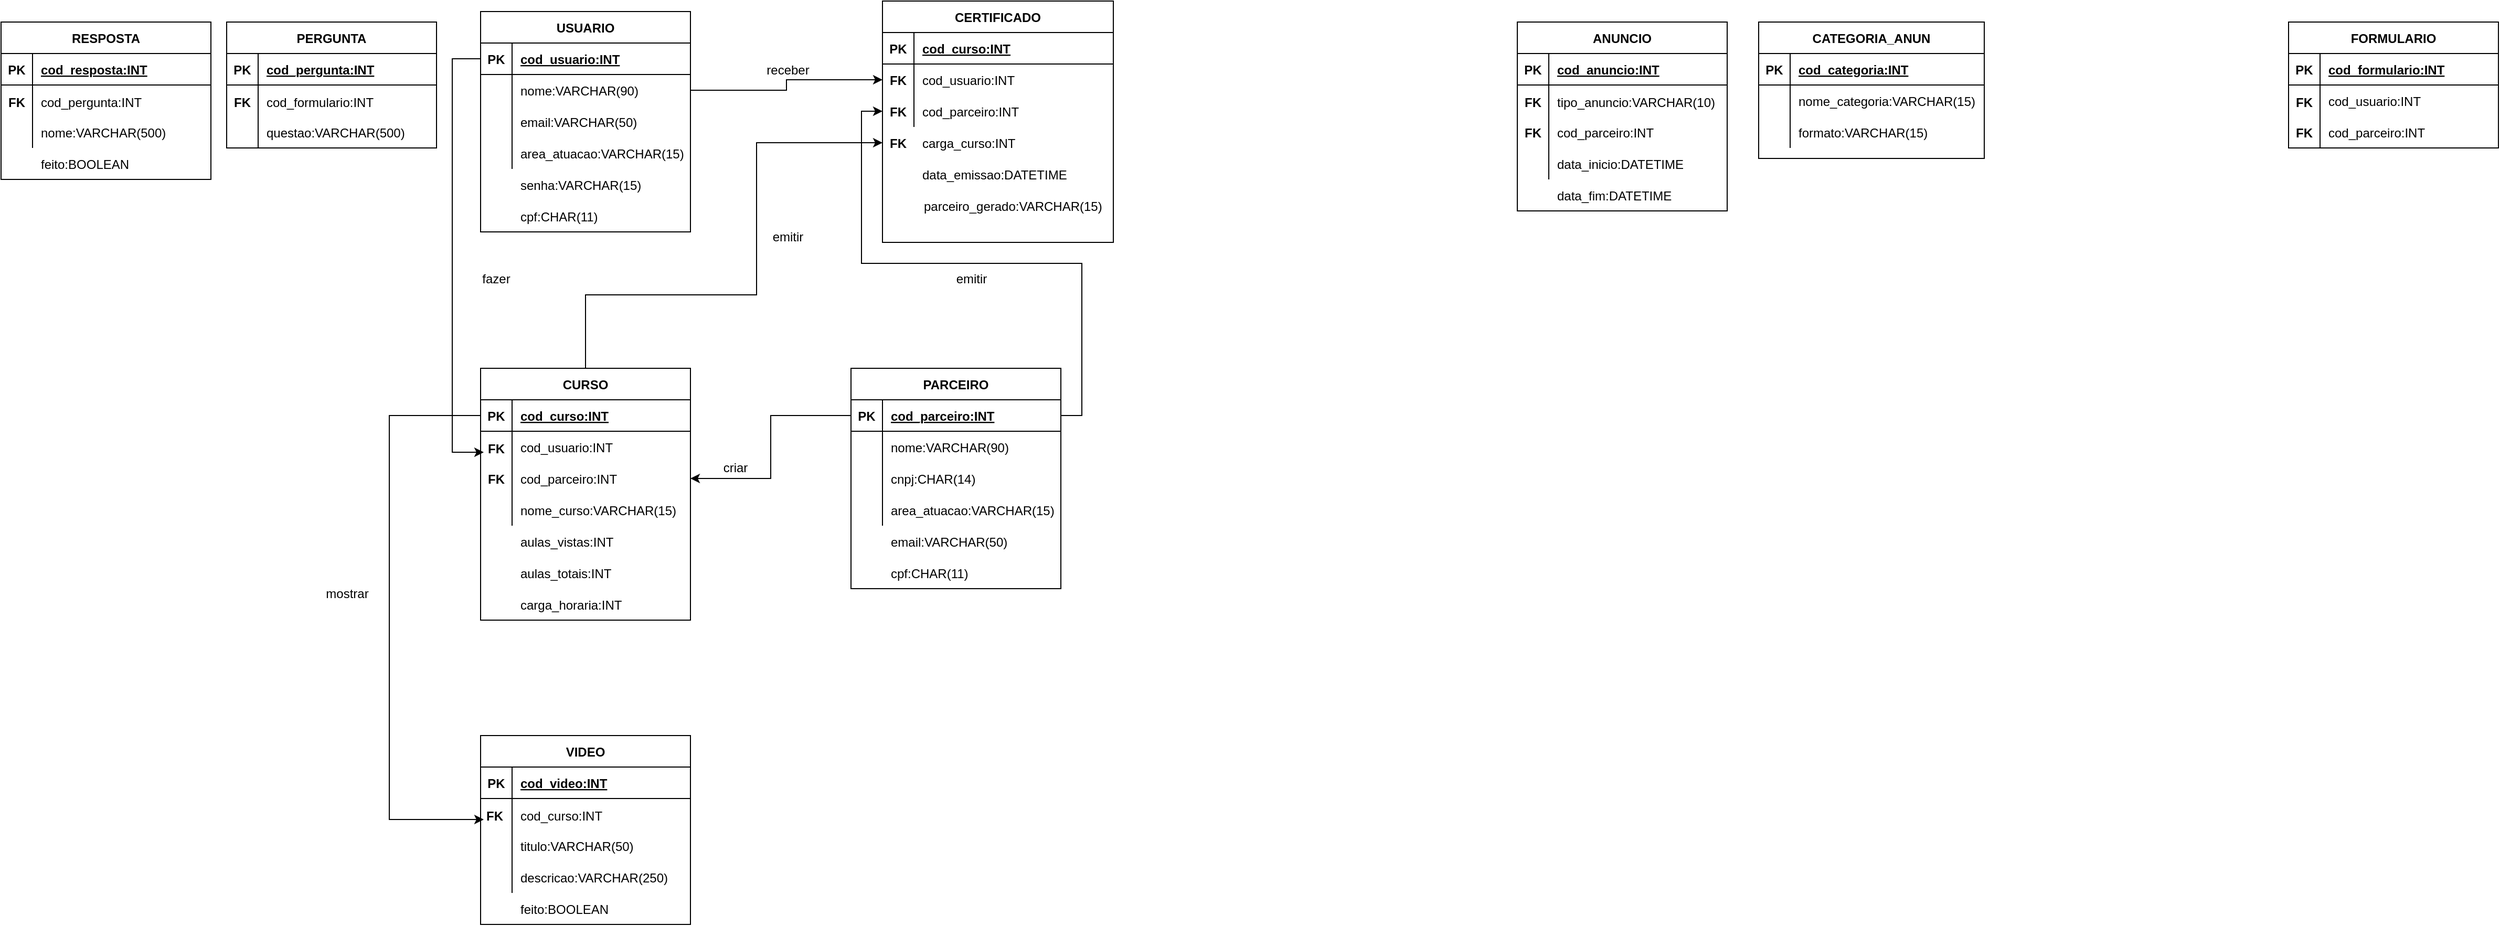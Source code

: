 <mxfile version="15.6.3" type="github">
  <diagram id="ImR3BAwTs6J8Pe2Ad4Fw" name="Page-1">
    <mxGraphModel dx="2856" dy="1682" grid="1" gridSize="10" guides="1" tooltips="1" connect="1" arrows="1" fold="1" page="1" pageScale="1" pageWidth="827" pageHeight="1169" math="0" shadow="0">
      <root>
        <mxCell id="0" />
        <mxCell id="1" parent="0" />
        <mxCell id="mDNEscnMqYSlZ4DGV-Y2-343" style="edgeStyle=orthogonalEdgeStyle;rounded=0;orthogonalLoop=1;jettySize=auto;html=1;exitX=0;exitY=0.5;exitDx=0;exitDy=0;" edge="1" parent="1" source="mDNEscnMqYSlZ4DGV-Y2-2">
          <mxGeometry relative="1" as="geometry">
            <mxPoint x="-410" y="-630" as="targetPoint" />
            <mxPoint x="-320" y="-810" as="sourcePoint" />
            <Array as="points">
              <mxPoint x="-440" y="-1005" />
              <mxPoint x="-440" y="-630" />
            </Array>
          </mxGeometry>
        </mxCell>
        <mxCell id="mDNEscnMqYSlZ4DGV-Y2-1" value="USUARIO" style="shape=table;startSize=30;container=1;collapsible=1;childLayout=tableLayout;fixedRows=1;rowLines=0;fontStyle=1;align=center;resizeLast=1;" vertex="1" parent="1">
          <mxGeometry x="-413" y="-1050" width="200" height="210" as="geometry" />
        </mxCell>
        <mxCell id="mDNEscnMqYSlZ4DGV-Y2-2" value="" style="shape=partialRectangle;collapsible=0;dropTarget=0;pointerEvents=0;fillColor=none;top=0;left=0;bottom=1;right=0;points=[[0,0.5],[1,0.5]];portConstraint=eastwest;" vertex="1" parent="mDNEscnMqYSlZ4DGV-Y2-1">
          <mxGeometry y="30" width="200" height="30" as="geometry" />
        </mxCell>
        <mxCell id="mDNEscnMqYSlZ4DGV-Y2-3" value="PK" style="shape=partialRectangle;connectable=0;fillColor=none;top=0;left=0;bottom=0;right=0;fontStyle=1;overflow=hidden;" vertex="1" parent="mDNEscnMqYSlZ4DGV-Y2-2">
          <mxGeometry width="30" height="30" as="geometry">
            <mxRectangle width="30" height="30" as="alternateBounds" />
          </mxGeometry>
        </mxCell>
        <mxCell id="mDNEscnMqYSlZ4DGV-Y2-4" value="cod_usuario:INT" style="shape=partialRectangle;connectable=0;fillColor=none;top=0;left=0;bottom=0;right=0;align=left;spacingLeft=6;fontStyle=5;overflow=hidden;" vertex="1" parent="mDNEscnMqYSlZ4DGV-Y2-2">
          <mxGeometry x="30" width="170" height="30" as="geometry">
            <mxRectangle width="170" height="30" as="alternateBounds" />
          </mxGeometry>
        </mxCell>
        <mxCell id="mDNEscnMqYSlZ4DGV-Y2-5" value="" style="shape=partialRectangle;collapsible=0;dropTarget=0;pointerEvents=0;fillColor=none;top=0;left=0;bottom=0;right=0;points=[[0,0.5],[1,0.5]];portConstraint=eastwest;" vertex="1" parent="mDNEscnMqYSlZ4DGV-Y2-1">
          <mxGeometry y="60" width="200" height="30" as="geometry" />
        </mxCell>
        <mxCell id="mDNEscnMqYSlZ4DGV-Y2-6" value="" style="shape=partialRectangle;connectable=0;fillColor=none;top=0;left=0;bottom=0;right=0;editable=1;overflow=hidden;" vertex="1" parent="mDNEscnMqYSlZ4DGV-Y2-5">
          <mxGeometry width="30" height="30" as="geometry">
            <mxRectangle width="30" height="30" as="alternateBounds" />
          </mxGeometry>
        </mxCell>
        <mxCell id="mDNEscnMqYSlZ4DGV-Y2-7" value="nome:VARCHAR(90)" style="shape=partialRectangle;connectable=0;fillColor=none;top=0;left=0;bottom=0;right=0;align=left;spacingLeft=6;overflow=hidden;" vertex="1" parent="mDNEscnMqYSlZ4DGV-Y2-5">
          <mxGeometry x="30" width="170" height="30" as="geometry">
            <mxRectangle width="170" height="30" as="alternateBounds" />
          </mxGeometry>
        </mxCell>
        <mxCell id="mDNEscnMqYSlZ4DGV-Y2-8" value="" style="shape=partialRectangle;collapsible=0;dropTarget=0;pointerEvents=0;fillColor=none;top=0;left=0;bottom=0;right=0;points=[[0,0.5],[1,0.5]];portConstraint=eastwest;" vertex="1" parent="mDNEscnMqYSlZ4DGV-Y2-1">
          <mxGeometry y="90" width="200" height="30" as="geometry" />
        </mxCell>
        <mxCell id="mDNEscnMqYSlZ4DGV-Y2-9" value="" style="shape=partialRectangle;connectable=0;fillColor=none;top=0;left=0;bottom=0;right=0;editable=1;overflow=hidden;" vertex="1" parent="mDNEscnMqYSlZ4DGV-Y2-8">
          <mxGeometry width="30" height="30" as="geometry">
            <mxRectangle width="30" height="30" as="alternateBounds" />
          </mxGeometry>
        </mxCell>
        <mxCell id="mDNEscnMqYSlZ4DGV-Y2-10" value="email:VARCHAR(50)" style="shape=partialRectangle;connectable=0;fillColor=none;top=0;left=0;bottom=0;right=0;align=left;spacingLeft=6;overflow=hidden;" vertex="1" parent="mDNEscnMqYSlZ4DGV-Y2-8">
          <mxGeometry x="30" width="170" height="30" as="geometry">
            <mxRectangle width="170" height="30" as="alternateBounds" />
          </mxGeometry>
        </mxCell>
        <mxCell id="mDNEscnMqYSlZ4DGV-Y2-11" value="" style="shape=partialRectangle;collapsible=0;dropTarget=0;pointerEvents=0;fillColor=none;top=0;left=0;bottom=0;right=0;points=[[0,0.5],[1,0.5]];portConstraint=eastwest;" vertex="1" parent="mDNEscnMqYSlZ4DGV-Y2-1">
          <mxGeometry y="120" width="200" height="30" as="geometry" />
        </mxCell>
        <mxCell id="mDNEscnMqYSlZ4DGV-Y2-12" value="" style="shape=partialRectangle;connectable=0;fillColor=none;top=0;left=0;bottom=0;right=0;editable=1;overflow=hidden;" vertex="1" parent="mDNEscnMqYSlZ4DGV-Y2-11">
          <mxGeometry width="30" height="30" as="geometry">
            <mxRectangle width="30" height="30" as="alternateBounds" />
          </mxGeometry>
        </mxCell>
        <mxCell id="mDNEscnMqYSlZ4DGV-Y2-13" value="area_atuacao:VARCHAR(15)" style="shape=partialRectangle;connectable=0;fillColor=none;top=0;left=0;bottom=0;right=0;align=left;spacingLeft=6;overflow=hidden;" vertex="1" parent="mDNEscnMqYSlZ4DGV-Y2-11">
          <mxGeometry x="30" width="170" height="30" as="geometry">
            <mxRectangle width="170" height="30" as="alternateBounds" />
          </mxGeometry>
        </mxCell>
        <mxCell id="mDNEscnMqYSlZ4DGV-Y2-14" value="" style="shape=partialRectangle;collapsible=0;dropTarget=0;pointerEvents=0;fillColor=none;top=0;left=0;bottom=0;right=0;points=[[0,0.5],[1,0.5]];portConstraint=eastwest;" vertex="1" parent="1">
          <mxGeometry x="-413" y="-900" width="200" height="30" as="geometry" />
        </mxCell>
        <mxCell id="mDNEscnMqYSlZ4DGV-Y2-15" value="" style="shape=partialRectangle;connectable=0;fillColor=none;top=0;left=0;bottom=0;right=0;editable=1;overflow=hidden;" vertex="1" parent="mDNEscnMqYSlZ4DGV-Y2-14">
          <mxGeometry width="30" height="30" as="geometry">
            <mxRectangle width="30" height="30" as="alternateBounds" />
          </mxGeometry>
        </mxCell>
        <mxCell id="mDNEscnMqYSlZ4DGV-Y2-16" value="senha:VARCHAR(15)" style="shape=partialRectangle;connectable=0;fillColor=none;top=0;left=0;bottom=0;right=0;align=left;spacingLeft=6;overflow=hidden;" vertex="1" parent="mDNEscnMqYSlZ4DGV-Y2-14">
          <mxGeometry x="30" width="170" height="30" as="geometry">
            <mxRectangle width="170" height="30" as="alternateBounds" />
          </mxGeometry>
        </mxCell>
        <mxCell id="mDNEscnMqYSlZ4DGV-Y2-17" value="" style="shape=partialRectangle;collapsible=0;dropTarget=0;pointerEvents=0;fillColor=none;top=0;left=0;bottom=0;right=0;points=[[0,0.5],[1,0.5]];portConstraint=eastwest;" vertex="1" parent="1">
          <mxGeometry x="-413" y="-870" width="200" height="30" as="geometry" />
        </mxCell>
        <mxCell id="mDNEscnMqYSlZ4DGV-Y2-18" value="" style="shape=partialRectangle;connectable=0;fillColor=none;top=0;left=0;bottom=0;right=0;editable=1;overflow=hidden;" vertex="1" parent="mDNEscnMqYSlZ4DGV-Y2-17">
          <mxGeometry width="30" height="30" as="geometry">
            <mxRectangle width="30" height="30" as="alternateBounds" />
          </mxGeometry>
        </mxCell>
        <mxCell id="mDNEscnMqYSlZ4DGV-Y2-19" value="cpf:CHAR(11)" style="shape=partialRectangle;connectable=0;fillColor=none;top=0;left=0;bottom=0;right=0;align=left;spacingLeft=6;overflow=hidden;" vertex="1" parent="mDNEscnMqYSlZ4DGV-Y2-17">
          <mxGeometry x="30" width="170" height="30" as="geometry">
            <mxRectangle width="170" height="30" as="alternateBounds" />
          </mxGeometry>
        </mxCell>
        <mxCell id="mDNEscnMqYSlZ4DGV-Y2-363" style="edgeStyle=orthogonalEdgeStyle;rounded=0;orthogonalLoop=1;jettySize=auto;html=1;entryX=0;entryY=0.5;entryDx=0;entryDy=0;" edge="1" parent="1" source="mDNEscnMqYSlZ4DGV-Y2-20" target="mDNEscnMqYSlZ4DGV-Y2-82">
          <mxGeometry relative="1" as="geometry">
            <Array as="points">
              <mxPoint x="-313" y="-780" />
              <mxPoint x="-150" y="-780" />
              <mxPoint x="-150" y="-925" />
            </Array>
          </mxGeometry>
        </mxCell>
        <mxCell id="mDNEscnMqYSlZ4DGV-Y2-20" value="CURSO" style="shape=table;startSize=30;container=1;collapsible=1;childLayout=tableLayout;fixedRows=1;rowLines=0;fontStyle=1;align=center;resizeLast=1;" vertex="1" parent="1">
          <mxGeometry x="-413" y="-710" width="200" height="240" as="geometry">
            <mxRectangle x="-413" y="-710" width="80" height="30" as="alternateBounds" />
          </mxGeometry>
        </mxCell>
        <mxCell id="mDNEscnMqYSlZ4DGV-Y2-21" value="" style="shape=partialRectangle;collapsible=0;dropTarget=0;pointerEvents=0;fillColor=none;top=0;left=0;bottom=1;right=0;points=[[0,0.5],[1,0.5]];portConstraint=eastwest;" vertex="1" parent="mDNEscnMqYSlZ4DGV-Y2-20">
          <mxGeometry y="30" width="200" height="30" as="geometry" />
        </mxCell>
        <mxCell id="mDNEscnMqYSlZ4DGV-Y2-22" value="PK" style="shape=partialRectangle;connectable=0;fillColor=none;top=0;left=0;bottom=0;right=0;fontStyle=1;overflow=hidden;" vertex="1" parent="mDNEscnMqYSlZ4DGV-Y2-21">
          <mxGeometry width="30" height="30" as="geometry">
            <mxRectangle width="30" height="30" as="alternateBounds" />
          </mxGeometry>
        </mxCell>
        <mxCell id="mDNEscnMqYSlZ4DGV-Y2-23" value="cod_curso:INT" style="shape=partialRectangle;connectable=0;fillColor=none;top=0;left=0;bottom=0;right=0;align=left;spacingLeft=6;fontStyle=5;overflow=hidden;" vertex="1" parent="mDNEscnMqYSlZ4DGV-Y2-21">
          <mxGeometry x="30" width="170" height="30" as="geometry">
            <mxRectangle width="170" height="30" as="alternateBounds" />
          </mxGeometry>
        </mxCell>
        <mxCell id="mDNEscnMqYSlZ4DGV-Y2-24" value="" style="shape=partialRectangle;collapsible=0;dropTarget=0;pointerEvents=0;fillColor=none;top=0;left=0;bottom=0;right=0;points=[[0,0.5],[1,0.5]];portConstraint=eastwest;" vertex="1" parent="mDNEscnMqYSlZ4DGV-Y2-20">
          <mxGeometry y="60" width="200" height="30" as="geometry" />
        </mxCell>
        <mxCell id="mDNEscnMqYSlZ4DGV-Y2-25" value="&#xa;&#xa;&lt;span style=&quot;color: rgb(0, 0, 0); font-family: helvetica; font-size: 12px; font-style: normal; font-weight: 700; letter-spacing: normal; text-align: center; text-indent: 0px; text-transform: none; word-spacing: 0px; background-color: rgb(248, 249, 250); display: inline; float: none;&quot;&gt;PK&lt;/span&gt;&#xa;&#xa;" style="shape=partialRectangle;connectable=0;fillColor=none;top=0;left=0;bottom=0;right=0;editable=1;overflow=hidden;" vertex="1" parent="mDNEscnMqYSlZ4DGV-Y2-24">
          <mxGeometry width="30" height="30" as="geometry">
            <mxRectangle width="30" height="30" as="alternateBounds" />
          </mxGeometry>
        </mxCell>
        <mxCell id="mDNEscnMqYSlZ4DGV-Y2-26" value="cod_usuario:INT" style="shape=partialRectangle;connectable=0;fillColor=none;top=0;left=0;bottom=0;right=0;align=left;spacingLeft=6;overflow=hidden;" vertex="1" parent="mDNEscnMqYSlZ4DGV-Y2-24">
          <mxGeometry x="30" width="170" height="30" as="geometry">
            <mxRectangle width="170" height="30" as="alternateBounds" />
          </mxGeometry>
        </mxCell>
        <mxCell id="mDNEscnMqYSlZ4DGV-Y2-27" value="" style="shape=partialRectangle;collapsible=0;dropTarget=0;pointerEvents=0;fillColor=none;top=0;left=0;bottom=0;right=0;points=[[0,0.5],[1,0.5]];portConstraint=eastwest;" vertex="1" parent="mDNEscnMqYSlZ4DGV-Y2-20">
          <mxGeometry y="90" width="200" height="30" as="geometry" />
        </mxCell>
        <mxCell id="mDNEscnMqYSlZ4DGV-Y2-28" value="" style="shape=partialRectangle;connectable=0;fillColor=none;top=0;left=0;bottom=0;right=0;editable=1;overflow=hidden;" vertex="1" parent="mDNEscnMqYSlZ4DGV-Y2-27">
          <mxGeometry width="30" height="30" as="geometry">
            <mxRectangle width="30" height="30" as="alternateBounds" />
          </mxGeometry>
        </mxCell>
        <mxCell id="mDNEscnMqYSlZ4DGV-Y2-29" value="" style="shape=partialRectangle;connectable=0;fillColor=none;top=0;left=0;bottom=0;right=0;align=left;spacingLeft=6;overflow=hidden;" vertex="1" parent="mDNEscnMqYSlZ4DGV-Y2-27">
          <mxGeometry x="30" width="170" height="30" as="geometry">
            <mxRectangle width="170" height="30" as="alternateBounds" />
          </mxGeometry>
        </mxCell>
        <mxCell id="mDNEscnMqYSlZ4DGV-Y2-30" value="" style="shape=partialRectangle;collapsible=0;dropTarget=0;pointerEvents=0;fillColor=none;top=0;left=0;bottom=0;right=0;points=[[0,0.5],[1,0.5]];portConstraint=eastwest;" vertex="1" parent="mDNEscnMqYSlZ4DGV-Y2-20">
          <mxGeometry y="120" width="200" height="30" as="geometry" />
        </mxCell>
        <mxCell id="mDNEscnMqYSlZ4DGV-Y2-31" value="" style="shape=partialRectangle;connectable=0;fillColor=none;top=0;left=0;bottom=0;right=0;editable=1;overflow=hidden;" vertex="1" parent="mDNEscnMqYSlZ4DGV-Y2-30">
          <mxGeometry width="30" height="30" as="geometry">
            <mxRectangle width="30" height="30" as="alternateBounds" />
          </mxGeometry>
        </mxCell>
        <mxCell id="mDNEscnMqYSlZ4DGV-Y2-32" value="nome_curso:VARCHAR(15)" style="shape=partialRectangle;connectable=0;fillColor=none;top=0;left=0;bottom=0;right=0;align=left;spacingLeft=6;overflow=hidden;" vertex="1" parent="mDNEscnMqYSlZ4DGV-Y2-30">
          <mxGeometry x="30" width="170" height="30" as="geometry">
            <mxRectangle width="170" height="30" as="alternateBounds" />
          </mxGeometry>
        </mxCell>
        <mxCell id="mDNEscnMqYSlZ4DGV-Y2-33" value="" style="shape=partialRectangle;collapsible=0;dropTarget=0;pointerEvents=0;fillColor=none;top=0;left=0;bottom=0;right=0;points=[[0,0.5],[1,0.5]];portConstraint=eastwest;" vertex="1" parent="1">
          <mxGeometry x="-413" y="-560" width="200" height="30" as="geometry" />
        </mxCell>
        <mxCell id="mDNEscnMqYSlZ4DGV-Y2-34" value="" style="shape=partialRectangle;connectable=0;fillColor=none;top=0;left=0;bottom=0;right=0;editable=1;overflow=hidden;" vertex="1" parent="mDNEscnMqYSlZ4DGV-Y2-33">
          <mxGeometry width="30" height="30" as="geometry">
            <mxRectangle width="30" height="30" as="alternateBounds" />
          </mxGeometry>
        </mxCell>
        <mxCell id="mDNEscnMqYSlZ4DGV-Y2-35" value="aulas_vistas:INT" style="shape=partialRectangle;connectable=0;fillColor=none;top=0;left=0;bottom=0;right=0;align=left;spacingLeft=6;overflow=hidden;" vertex="1" parent="mDNEscnMqYSlZ4DGV-Y2-33">
          <mxGeometry x="30" width="170" height="30" as="geometry">
            <mxRectangle width="170" height="30" as="alternateBounds" />
          </mxGeometry>
        </mxCell>
        <mxCell id="mDNEscnMqYSlZ4DGV-Y2-36" value="" style="shape=partialRectangle;collapsible=0;dropTarget=0;pointerEvents=0;fillColor=none;top=0;left=0;bottom=0;right=0;points=[[0,0.5],[1,0.5]];portConstraint=eastwest;" vertex="1" parent="1">
          <mxGeometry x="-413" y="-530" width="200" height="30" as="geometry" />
        </mxCell>
        <mxCell id="mDNEscnMqYSlZ4DGV-Y2-37" value="" style="shape=partialRectangle;connectable=0;fillColor=none;top=0;left=0;bottom=0;right=0;editable=1;overflow=hidden;" vertex="1" parent="mDNEscnMqYSlZ4DGV-Y2-36">
          <mxGeometry width="30" height="30" as="geometry">
            <mxRectangle width="30" height="30" as="alternateBounds" />
          </mxGeometry>
        </mxCell>
        <mxCell id="mDNEscnMqYSlZ4DGV-Y2-38" value="aulas_totais:INT" style="shape=partialRectangle;connectable=0;fillColor=none;top=0;left=0;bottom=0;right=0;align=left;spacingLeft=6;overflow=hidden;" vertex="1" parent="mDNEscnMqYSlZ4DGV-Y2-36">
          <mxGeometry x="30" width="170" height="30" as="geometry">
            <mxRectangle width="170" height="30" as="alternateBounds" />
          </mxGeometry>
        </mxCell>
        <mxCell id="mDNEscnMqYSlZ4DGV-Y2-39" value="FK" style="shape=partialRectangle;connectable=0;fillColor=none;top=0;left=0;bottom=0;right=0;fontStyle=1;overflow=hidden;" vertex="1" parent="1">
          <mxGeometry x="-413" y="-649" width="30" height="30" as="geometry">
            <mxRectangle width="30" height="30" as="alternateBounds" />
          </mxGeometry>
        </mxCell>
        <mxCell id="mDNEscnMqYSlZ4DGV-Y2-40" value="FK" style="shape=partialRectangle;connectable=0;fillColor=none;top=0;left=0;bottom=0;right=0;fontStyle=1;overflow=hidden;" vertex="1" parent="1">
          <mxGeometry x="-413" y="-620" width="30" height="30" as="geometry">
            <mxRectangle width="30" height="30" as="alternateBounds" />
          </mxGeometry>
        </mxCell>
        <mxCell id="mDNEscnMqYSlZ4DGV-Y2-41" value="cod_parceiro:INT" style="shape=partialRectangle;connectable=0;fillColor=none;top=0;left=0;bottom=0;right=0;align=left;spacingLeft=6;overflow=hidden;" vertex="1" parent="1">
          <mxGeometry x="-383" y="-620" width="163" height="30" as="geometry">
            <mxRectangle width="170" height="30" as="alternateBounds" />
          </mxGeometry>
        </mxCell>
        <mxCell id="mDNEscnMqYSlZ4DGV-Y2-42" value="" style="shape=partialRectangle;collapsible=0;dropTarget=0;pointerEvents=0;fillColor=none;top=0;left=0;bottom=0;right=0;points=[[0,0.5],[1,0.5]];portConstraint=eastwest;" vertex="1" parent="1">
          <mxGeometry x="-413" y="-500" width="200" height="30" as="geometry" />
        </mxCell>
        <mxCell id="mDNEscnMqYSlZ4DGV-Y2-43" value="" style="shape=partialRectangle;connectable=0;fillColor=none;top=0;left=0;bottom=0;right=0;editable=1;overflow=hidden;" vertex="1" parent="mDNEscnMqYSlZ4DGV-Y2-42">
          <mxGeometry width="30" height="30" as="geometry">
            <mxRectangle width="30" height="30" as="alternateBounds" />
          </mxGeometry>
        </mxCell>
        <mxCell id="mDNEscnMqYSlZ4DGV-Y2-44" value="carga_horaria:INT" style="shape=partialRectangle;connectable=0;fillColor=none;top=0;left=0;bottom=0;right=0;align=left;spacingLeft=6;overflow=hidden;" vertex="1" parent="mDNEscnMqYSlZ4DGV-Y2-42">
          <mxGeometry x="30" width="170" height="30" as="geometry">
            <mxRectangle width="170" height="30" as="alternateBounds" />
          </mxGeometry>
        </mxCell>
        <mxCell id="mDNEscnMqYSlZ4DGV-Y2-45" value="VIDEO" style="shape=table;startSize=30;container=1;collapsible=1;childLayout=tableLayout;fixedRows=1;rowLines=0;fontStyle=1;align=center;resizeLast=1;" vertex="1" parent="1">
          <mxGeometry x="-413" y="-360" width="200" height="180" as="geometry" />
        </mxCell>
        <mxCell id="mDNEscnMqYSlZ4DGV-Y2-46" value="" style="shape=partialRectangle;collapsible=0;dropTarget=0;pointerEvents=0;fillColor=none;top=0;left=0;bottom=1;right=0;points=[[0,0.5],[1,0.5]];portConstraint=eastwest;" vertex="1" parent="mDNEscnMqYSlZ4DGV-Y2-45">
          <mxGeometry y="30" width="200" height="30" as="geometry" />
        </mxCell>
        <mxCell id="mDNEscnMqYSlZ4DGV-Y2-47" value="PK" style="shape=partialRectangle;connectable=0;fillColor=none;top=0;left=0;bottom=0;right=0;fontStyle=1;overflow=hidden;" vertex="1" parent="mDNEscnMqYSlZ4DGV-Y2-46">
          <mxGeometry width="30" height="30" as="geometry">
            <mxRectangle width="30" height="30" as="alternateBounds" />
          </mxGeometry>
        </mxCell>
        <mxCell id="mDNEscnMqYSlZ4DGV-Y2-48" value="cod_video:INT" style="shape=partialRectangle;connectable=0;fillColor=none;top=0;left=0;bottom=0;right=0;align=left;spacingLeft=6;fontStyle=5;overflow=hidden;" vertex="1" parent="mDNEscnMqYSlZ4DGV-Y2-46">
          <mxGeometry x="30" width="170" height="30" as="geometry">
            <mxRectangle width="170" height="30" as="alternateBounds" />
          </mxGeometry>
        </mxCell>
        <mxCell id="mDNEscnMqYSlZ4DGV-Y2-49" value="" style="shape=partialRectangle;collapsible=0;dropTarget=0;pointerEvents=0;fillColor=none;top=0;left=0;bottom=0;right=0;points=[[0,0.5],[1,0.5]];portConstraint=eastwest;" vertex="1" parent="mDNEscnMqYSlZ4DGV-Y2-45">
          <mxGeometry y="60" width="200" height="30" as="geometry" />
        </mxCell>
        <mxCell id="mDNEscnMqYSlZ4DGV-Y2-50" value="" style="shape=partialRectangle;connectable=0;fillColor=none;top=0;left=0;bottom=0;right=0;editable=1;overflow=hidden;" vertex="1" parent="mDNEscnMqYSlZ4DGV-Y2-49">
          <mxGeometry width="30" height="30" as="geometry">
            <mxRectangle width="30" height="30" as="alternateBounds" />
          </mxGeometry>
        </mxCell>
        <mxCell id="mDNEscnMqYSlZ4DGV-Y2-51" value="" style="shape=partialRectangle;connectable=0;fillColor=none;top=0;left=0;bottom=0;right=0;align=left;spacingLeft=6;overflow=hidden;" vertex="1" parent="mDNEscnMqYSlZ4DGV-Y2-49">
          <mxGeometry x="30" width="170" height="30" as="geometry">
            <mxRectangle width="170" height="30" as="alternateBounds" />
          </mxGeometry>
        </mxCell>
        <mxCell id="mDNEscnMqYSlZ4DGV-Y2-52" value="" style="shape=partialRectangle;collapsible=0;dropTarget=0;pointerEvents=0;fillColor=none;top=0;left=0;bottom=0;right=0;points=[[0,0.5],[1,0.5]];portConstraint=eastwest;" vertex="1" parent="mDNEscnMqYSlZ4DGV-Y2-45">
          <mxGeometry y="90" width="200" height="30" as="geometry" />
        </mxCell>
        <mxCell id="mDNEscnMqYSlZ4DGV-Y2-53" value="" style="shape=partialRectangle;connectable=0;fillColor=none;top=0;left=0;bottom=0;right=0;editable=1;overflow=hidden;" vertex="1" parent="mDNEscnMqYSlZ4DGV-Y2-52">
          <mxGeometry width="30" height="30" as="geometry">
            <mxRectangle width="30" height="30" as="alternateBounds" />
          </mxGeometry>
        </mxCell>
        <mxCell id="mDNEscnMqYSlZ4DGV-Y2-54" value="titulo:VARCHAR(50)" style="shape=partialRectangle;connectable=0;fillColor=none;top=0;left=0;bottom=0;right=0;align=left;spacingLeft=6;overflow=hidden;" vertex="1" parent="mDNEscnMqYSlZ4DGV-Y2-52">
          <mxGeometry x="30" width="170" height="30" as="geometry">
            <mxRectangle width="170" height="30" as="alternateBounds" />
          </mxGeometry>
        </mxCell>
        <mxCell id="mDNEscnMqYSlZ4DGV-Y2-55" value="" style="shape=partialRectangle;collapsible=0;dropTarget=0;pointerEvents=0;fillColor=none;top=0;left=0;bottom=0;right=0;points=[[0,0.5],[1,0.5]];portConstraint=eastwest;" vertex="1" parent="mDNEscnMqYSlZ4DGV-Y2-45">
          <mxGeometry y="120" width="200" height="30" as="geometry" />
        </mxCell>
        <mxCell id="mDNEscnMqYSlZ4DGV-Y2-56" value="" style="shape=partialRectangle;connectable=0;fillColor=none;top=0;left=0;bottom=0;right=0;editable=1;overflow=hidden;" vertex="1" parent="mDNEscnMqYSlZ4DGV-Y2-55">
          <mxGeometry width="30" height="30" as="geometry">
            <mxRectangle width="30" height="30" as="alternateBounds" />
          </mxGeometry>
        </mxCell>
        <mxCell id="mDNEscnMqYSlZ4DGV-Y2-57" value="descricao:VARCHAR(250)" style="shape=partialRectangle;connectable=0;fillColor=none;top=0;left=0;bottom=0;right=0;align=left;spacingLeft=6;overflow=hidden;" vertex="1" parent="mDNEscnMqYSlZ4DGV-Y2-55">
          <mxGeometry x="30" width="170" height="30" as="geometry">
            <mxRectangle width="170" height="30" as="alternateBounds" />
          </mxGeometry>
        </mxCell>
        <mxCell id="mDNEscnMqYSlZ4DGV-Y2-58" value="" style="shape=partialRectangle;collapsible=0;dropTarget=0;pointerEvents=0;fillColor=none;top=0;left=0;bottom=0;right=0;points=[[0,0.5],[1,0.5]];portConstraint=eastwest;" vertex="1" parent="1">
          <mxGeometry x="-413" y="-210" width="200" height="30" as="geometry" />
        </mxCell>
        <mxCell id="mDNEscnMqYSlZ4DGV-Y2-59" value="" style="shape=partialRectangle;connectable=0;fillColor=none;top=0;left=0;bottom=0;right=0;editable=1;overflow=hidden;" vertex="1" parent="mDNEscnMqYSlZ4DGV-Y2-58">
          <mxGeometry width="30" height="30" as="geometry">
            <mxRectangle width="30" height="30" as="alternateBounds" />
          </mxGeometry>
        </mxCell>
        <mxCell id="mDNEscnMqYSlZ4DGV-Y2-60" value="feito:BOOLEAN" style="shape=partialRectangle;connectable=0;fillColor=none;top=0;left=0;bottom=0;right=0;align=left;spacingLeft=6;overflow=hidden;" vertex="1" parent="mDNEscnMqYSlZ4DGV-Y2-58">
          <mxGeometry x="30" width="170" height="30" as="geometry">
            <mxRectangle width="170" height="30" as="alternateBounds" />
          </mxGeometry>
        </mxCell>
        <mxCell id="mDNEscnMqYSlZ4DGV-Y2-61" value="cod_curso:INT" style="shape=partialRectangle;connectable=0;fillColor=none;top=0;left=0;bottom=0;right=0;align=left;spacingLeft=6;overflow=hidden;" vertex="1" parent="1">
          <mxGeometry x="-383" y="-299" width="170" height="30" as="geometry">
            <mxRectangle width="170" height="30" as="alternateBounds" />
          </mxGeometry>
        </mxCell>
        <mxCell id="mDNEscnMqYSlZ4DGV-Y2-62" value="FK" style="shape=partialRectangle;connectable=0;fillColor=none;top=0;left=0;bottom=0;right=0;fontStyle=1;overflow=hidden;" vertex="1" parent="1">
          <mxGeometry x="-413" y="-299" width="27" height="30" as="geometry">
            <mxRectangle width="30" height="30" as="alternateBounds" />
          </mxGeometry>
        </mxCell>
        <mxCell id="mDNEscnMqYSlZ4DGV-Y2-63" value="CERTIFICADO" style="shape=table;startSize=30;container=1;collapsible=1;childLayout=tableLayout;fixedRows=1;rowLines=0;fontStyle=1;align=center;resizeLast=1;" vertex="1" parent="1">
          <mxGeometry x="-30" y="-1060" width="220" height="230" as="geometry" />
        </mxCell>
        <mxCell id="mDNEscnMqYSlZ4DGV-Y2-64" value="" style="shape=partialRectangle;collapsible=0;dropTarget=0;pointerEvents=0;fillColor=none;top=0;left=0;bottom=1;right=0;points=[[0,0.5],[1,0.5]];portConstraint=eastwest;" vertex="1" parent="mDNEscnMqYSlZ4DGV-Y2-63">
          <mxGeometry y="30" width="220" height="30" as="geometry" />
        </mxCell>
        <mxCell id="mDNEscnMqYSlZ4DGV-Y2-65" value="PK" style="shape=partialRectangle;connectable=0;fillColor=none;top=0;left=0;bottom=0;right=0;fontStyle=1;overflow=hidden;" vertex="1" parent="mDNEscnMqYSlZ4DGV-Y2-64">
          <mxGeometry width="30" height="30" as="geometry">
            <mxRectangle width="30" height="30" as="alternateBounds" />
          </mxGeometry>
        </mxCell>
        <mxCell id="mDNEscnMqYSlZ4DGV-Y2-66" value="cod_curso:INT" style="shape=partialRectangle;connectable=0;fillColor=none;top=0;left=0;bottom=0;right=0;align=left;spacingLeft=6;fontStyle=5;overflow=hidden;" vertex="1" parent="mDNEscnMqYSlZ4DGV-Y2-64">
          <mxGeometry x="30" width="190" height="30" as="geometry">
            <mxRectangle width="190" height="30" as="alternateBounds" />
          </mxGeometry>
        </mxCell>
        <mxCell id="mDNEscnMqYSlZ4DGV-Y2-67" value="" style="shape=partialRectangle;collapsible=0;dropTarget=0;pointerEvents=0;fillColor=none;top=0;left=0;bottom=0;right=0;points=[[0,0.5],[1,0.5]];portConstraint=eastwest;" vertex="1" parent="mDNEscnMqYSlZ4DGV-Y2-63">
          <mxGeometry y="60" width="220" height="30" as="geometry" />
        </mxCell>
        <mxCell id="mDNEscnMqYSlZ4DGV-Y2-68" value="&#xa;&#xa;&lt;span style=&quot;color: rgb(0, 0, 0); font-family: helvetica; font-size: 12px; font-style: normal; font-weight: 700; letter-spacing: normal; text-align: center; text-indent: 0px; text-transform: none; word-spacing: 0px; background-color: rgb(248, 249, 250); display: inline; float: none;&quot;&gt;PK&lt;/span&gt;&#xa;&#xa;" style="shape=partialRectangle;connectable=0;fillColor=none;top=0;left=0;bottom=0;right=0;editable=1;overflow=hidden;" vertex="1" parent="mDNEscnMqYSlZ4DGV-Y2-67">
          <mxGeometry width="30" height="30" as="geometry">
            <mxRectangle width="30" height="30" as="alternateBounds" />
          </mxGeometry>
        </mxCell>
        <mxCell id="mDNEscnMqYSlZ4DGV-Y2-69" value="cod_usuario:INT" style="shape=partialRectangle;connectable=0;fillColor=none;top=0;left=0;bottom=0;right=0;align=left;spacingLeft=6;overflow=hidden;" vertex="1" parent="mDNEscnMqYSlZ4DGV-Y2-67">
          <mxGeometry x="30" width="190" height="30" as="geometry">
            <mxRectangle width="190" height="30" as="alternateBounds" />
          </mxGeometry>
        </mxCell>
        <mxCell id="mDNEscnMqYSlZ4DGV-Y2-70" value="" style="shape=partialRectangle;collapsible=0;dropTarget=0;pointerEvents=0;fillColor=none;top=0;left=0;bottom=0;right=0;points=[[0,0.5],[1,0.5]];portConstraint=eastwest;" vertex="1" parent="mDNEscnMqYSlZ4DGV-Y2-63">
          <mxGeometry y="90" width="220" height="30" as="geometry" />
        </mxCell>
        <mxCell id="mDNEscnMqYSlZ4DGV-Y2-71" value="" style="shape=partialRectangle;connectable=0;fillColor=none;top=0;left=0;bottom=0;right=0;editable=1;overflow=hidden;" vertex="1" parent="mDNEscnMqYSlZ4DGV-Y2-70">
          <mxGeometry width="30" height="30" as="geometry">
            <mxRectangle width="30" height="30" as="alternateBounds" />
          </mxGeometry>
        </mxCell>
        <mxCell id="mDNEscnMqYSlZ4DGV-Y2-72" value="" style="shape=partialRectangle;connectable=0;fillColor=none;top=0;left=0;bottom=0;right=0;align=left;spacingLeft=6;overflow=hidden;" vertex="1" parent="mDNEscnMqYSlZ4DGV-Y2-70">
          <mxGeometry x="30" width="190" height="30" as="geometry">
            <mxRectangle width="190" height="30" as="alternateBounds" />
          </mxGeometry>
        </mxCell>
        <mxCell id="mDNEscnMqYSlZ4DGV-Y2-73" value="" style="shape=partialRectangle;collapsible=0;dropTarget=0;pointerEvents=0;fillColor=none;top=0;left=0;bottom=0;right=0;points=[[0,0.5],[1,0.5]];portConstraint=eastwest;" vertex="1" parent="1">
          <mxGeometry x="-30" y="-910" width="200" height="30" as="geometry" />
        </mxCell>
        <mxCell id="mDNEscnMqYSlZ4DGV-Y2-74" value="" style="shape=partialRectangle;connectable=0;fillColor=none;top=0;left=0;bottom=0;right=0;editable=1;overflow=hidden;" vertex="1" parent="mDNEscnMqYSlZ4DGV-Y2-73">
          <mxGeometry width="30" height="30" as="geometry">
            <mxRectangle width="30" height="30" as="alternateBounds" />
          </mxGeometry>
        </mxCell>
        <mxCell id="mDNEscnMqYSlZ4DGV-Y2-75" value="data_emissao:DATETIME" style="shape=partialRectangle;connectable=0;fillColor=none;top=0;left=0;bottom=0;right=0;align=left;spacingLeft=6;overflow=hidden;" vertex="1" parent="mDNEscnMqYSlZ4DGV-Y2-73">
          <mxGeometry x="30" width="170" height="30" as="geometry">
            <mxRectangle width="170" height="30" as="alternateBounds" />
          </mxGeometry>
        </mxCell>
        <mxCell id="mDNEscnMqYSlZ4DGV-Y2-76" value="" style="shape=partialRectangle;collapsible=0;dropTarget=0;pointerEvents=0;fillColor=none;top=0;left=0;bottom=0;right=0;points=[[0,0.5],[1,0.5]];portConstraint=eastwest;" vertex="1" parent="1">
          <mxGeometry x="-30" y="-880" width="210" height="30" as="geometry" />
        </mxCell>
        <mxCell id="mDNEscnMqYSlZ4DGV-Y2-77" value="" style="shape=partialRectangle;connectable=0;fillColor=none;top=0;left=0;bottom=0;right=0;editable=1;overflow=hidden;" vertex="1" parent="mDNEscnMqYSlZ4DGV-Y2-76">
          <mxGeometry width="31.5" height="30" as="geometry">
            <mxRectangle width="30" height="30" as="alternateBounds" />
          </mxGeometry>
        </mxCell>
        <mxCell id="mDNEscnMqYSlZ4DGV-Y2-78" value="parceiro_gerado:VARCHAR(15)" style="shape=partialRectangle;connectable=0;fillColor=none;top=0;left=0;bottom=0;right=0;align=left;spacingLeft=6;overflow=hidden;" vertex="1" parent="mDNEscnMqYSlZ4DGV-Y2-76">
          <mxGeometry x="31.5" width="178.5" height="30" as="geometry">
            <mxRectangle width="170" height="30" as="alternateBounds" />
          </mxGeometry>
        </mxCell>
        <mxCell id="mDNEscnMqYSlZ4DGV-Y2-79" value="FK" style="shape=partialRectangle;connectable=0;fillColor=none;top=0;left=0;bottom=0;right=0;fontStyle=1;overflow=hidden;" vertex="1" parent="1">
          <mxGeometry x="-25" y="-1000" width="20" height="30" as="geometry">
            <mxRectangle width="30" height="30" as="alternateBounds" />
          </mxGeometry>
        </mxCell>
        <mxCell id="mDNEscnMqYSlZ4DGV-Y2-80" value="FK" style="shape=partialRectangle;connectable=0;fillColor=none;top=0;left=0;bottom=0;right=0;fontStyle=1;overflow=hidden;" vertex="1" parent="1">
          <mxGeometry x="-25" y="-970" width="20" height="30" as="geometry">
            <mxRectangle width="30" height="30" as="alternateBounds" />
          </mxGeometry>
        </mxCell>
        <mxCell id="mDNEscnMqYSlZ4DGV-Y2-81" value="cod_parceiro:INT" style="shape=partialRectangle;connectable=0;fillColor=none;top=0;left=0;bottom=0;right=0;align=left;spacingLeft=6;overflow=hidden;" vertex="1" parent="1">
          <mxGeometry y="-970" width="170" height="30" as="geometry">
            <mxRectangle width="170" height="30" as="alternateBounds" />
          </mxGeometry>
        </mxCell>
        <mxCell id="mDNEscnMqYSlZ4DGV-Y2-82" value="" style="shape=partialRectangle;collapsible=0;dropTarget=0;pointerEvents=0;fillColor=none;top=0;left=0;bottom=0;right=0;points=[[0,0.5],[1,0.5]];portConstraint=eastwest;" vertex="1" parent="1">
          <mxGeometry x="-30" y="-940" width="200" height="30" as="geometry" />
        </mxCell>
        <mxCell id="mDNEscnMqYSlZ4DGV-Y2-83" value="" style="shape=partialRectangle;connectable=0;fillColor=none;top=0;left=0;bottom=0;right=0;editable=1;overflow=hidden;" vertex="1" parent="mDNEscnMqYSlZ4DGV-Y2-82">
          <mxGeometry width="30" height="30" as="geometry">
            <mxRectangle width="30" height="30" as="alternateBounds" />
          </mxGeometry>
        </mxCell>
        <mxCell id="mDNEscnMqYSlZ4DGV-Y2-84" value="carga_curso:INT" style="shape=partialRectangle;connectable=0;fillColor=none;top=0;left=0;bottom=0;right=0;align=left;spacingLeft=6;overflow=hidden;" vertex="1" parent="mDNEscnMqYSlZ4DGV-Y2-82">
          <mxGeometry x="30" width="170" height="30" as="geometry">
            <mxRectangle width="170" height="30" as="alternateBounds" />
          </mxGeometry>
        </mxCell>
        <mxCell id="mDNEscnMqYSlZ4DGV-Y2-85" value="FK" style="shape=partialRectangle;connectable=0;fillColor=none;top=0;left=0;bottom=0;right=0;fontStyle=1;overflow=hidden;" vertex="1" parent="1">
          <mxGeometry x="-25" y="-940" width="20" height="30" as="geometry">
            <mxRectangle width="30" height="30" as="alternateBounds" />
          </mxGeometry>
        </mxCell>
        <mxCell id="mDNEscnMqYSlZ4DGV-Y2-86" value="ANUNCIO" style="shape=table;startSize=30;container=1;collapsible=1;childLayout=tableLayout;fixedRows=1;rowLines=0;fontStyle=1;align=center;resizeLast=1;" vertex="1" parent="1">
          <mxGeometry x="575" y="-1040" width="200" height="180" as="geometry">
            <mxRectangle x="470" y="456.32" width="90" height="30" as="alternateBounds" />
          </mxGeometry>
        </mxCell>
        <mxCell id="mDNEscnMqYSlZ4DGV-Y2-87" value="" style="shape=partialRectangle;collapsible=0;dropTarget=0;pointerEvents=0;fillColor=none;top=0;left=0;bottom=1;right=0;points=[[0,0.5],[1,0.5]];portConstraint=eastwest;" vertex="1" parent="mDNEscnMqYSlZ4DGV-Y2-86">
          <mxGeometry y="30" width="200" height="30" as="geometry" />
        </mxCell>
        <mxCell id="mDNEscnMqYSlZ4DGV-Y2-88" value="PK" style="shape=partialRectangle;connectable=0;fillColor=none;top=0;left=0;bottom=0;right=0;fontStyle=1;overflow=hidden;" vertex="1" parent="mDNEscnMqYSlZ4DGV-Y2-87">
          <mxGeometry width="30" height="30" as="geometry">
            <mxRectangle width="30" height="30" as="alternateBounds" />
          </mxGeometry>
        </mxCell>
        <mxCell id="mDNEscnMqYSlZ4DGV-Y2-89" value="cod_anuncio:INT" style="shape=partialRectangle;connectable=0;fillColor=none;top=0;left=0;bottom=0;right=0;align=left;spacingLeft=6;fontStyle=5;overflow=hidden;" vertex="1" parent="mDNEscnMqYSlZ4DGV-Y2-87">
          <mxGeometry x="30" width="170" height="30" as="geometry">
            <mxRectangle width="170" height="30" as="alternateBounds" />
          </mxGeometry>
        </mxCell>
        <mxCell id="mDNEscnMqYSlZ4DGV-Y2-90" value="" style="shape=partialRectangle;collapsible=0;dropTarget=0;pointerEvents=0;fillColor=none;top=0;left=0;bottom=0;right=0;points=[[0,0.5],[1,0.5]];portConstraint=eastwest;" vertex="1" parent="mDNEscnMqYSlZ4DGV-Y2-86">
          <mxGeometry y="60" width="200" height="30" as="geometry" />
        </mxCell>
        <mxCell id="mDNEscnMqYSlZ4DGV-Y2-91" value="" style="shape=partialRectangle;connectable=0;fillColor=none;top=0;left=0;bottom=0;right=0;editable=1;overflow=hidden;" vertex="1" parent="mDNEscnMqYSlZ4DGV-Y2-90">
          <mxGeometry width="30" height="30" as="geometry">
            <mxRectangle width="30" height="30" as="alternateBounds" />
          </mxGeometry>
        </mxCell>
        <mxCell id="mDNEscnMqYSlZ4DGV-Y2-92" value="" style="shape=partialRectangle;connectable=0;fillColor=none;top=0;left=0;bottom=0;right=0;align=left;spacingLeft=6;overflow=hidden;" vertex="1" parent="mDNEscnMqYSlZ4DGV-Y2-90">
          <mxGeometry x="30" width="170" height="30" as="geometry">
            <mxRectangle width="170" height="30" as="alternateBounds" />
          </mxGeometry>
        </mxCell>
        <mxCell id="mDNEscnMqYSlZ4DGV-Y2-93" value="" style="shape=partialRectangle;collapsible=0;dropTarget=0;pointerEvents=0;fillColor=none;top=0;left=0;bottom=0;right=0;points=[[0,0.5],[1,0.5]];portConstraint=eastwest;" vertex="1" parent="mDNEscnMqYSlZ4DGV-Y2-86">
          <mxGeometry y="90" width="200" height="30" as="geometry" />
        </mxCell>
        <mxCell id="mDNEscnMqYSlZ4DGV-Y2-94" value="" style="shape=partialRectangle;connectable=0;fillColor=none;top=0;left=0;bottom=0;right=0;editable=1;overflow=hidden;" vertex="1" parent="mDNEscnMqYSlZ4DGV-Y2-93">
          <mxGeometry width="30" height="30" as="geometry">
            <mxRectangle width="30" height="30" as="alternateBounds" />
          </mxGeometry>
        </mxCell>
        <mxCell id="mDNEscnMqYSlZ4DGV-Y2-95" value="cod_parceiro:INT" style="shape=partialRectangle;connectable=0;fillColor=none;top=0;left=0;bottom=0;right=0;align=left;spacingLeft=6;overflow=hidden;" vertex="1" parent="mDNEscnMqYSlZ4DGV-Y2-93">
          <mxGeometry x="30" width="170" height="30" as="geometry">
            <mxRectangle width="170" height="30" as="alternateBounds" />
          </mxGeometry>
        </mxCell>
        <mxCell id="mDNEscnMqYSlZ4DGV-Y2-96" value="" style="shape=partialRectangle;collapsible=0;dropTarget=0;pointerEvents=0;fillColor=none;top=0;left=0;bottom=0;right=0;points=[[0,0.5],[1,0.5]];portConstraint=eastwest;" vertex="1" parent="mDNEscnMqYSlZ4DGV-Y2-86">
          <mxGeometry y="120" width="200" height="30" as="geometry" />
        </mxCell>
        <mxCell id="mDNEscnMqYSlZ4DGV-Y2-97" value="" style="shape=partialRectangle;connectable=0;fillColor=none;top=0;left=0;bottom=0;right=0;editable=1;overflow=hidden;" vertex="1" parent="mDNEscnMqYSlZ4DGV-Y2-96">
          <mxGeometry width="30" height="30" as="geometry">
            <mxRectangle width="30" height="30" as="alternateBounds" />
          </mxGeometry>
        </mxCell>
        <mxCell id="mDNEscnMqYSlZ4DGV-Y2-98" value="data_inicio:DATETIME" style="shape=partialRectangle;connectable=0;fillColor=none;top=0;left=0;bottom=0;right=0;align=left;spacingLeft=6;overflow=hidden;" vertex="1" parent="mDNEscnMqYSlZ4DGV-Y2-96">
          <mxGeometry x="30" width="170" height="30" as="geometry">
            <mxRectangle width="170" height="30" as="alternateBounds" />
          </mxGeometry>
        </mxCell>
        <mxCell id="mDNEscnMqYSlZ4DGV-Y2-99" value="" style="shape=partialRectangle;collapsible=0;dropTarget=0;pointerEvents=0;fillColor=none;top=0;left=0;bottom=0;right=0;points=[[0,0.5],[1,0.5]];portConstraint=eastwest;" vertex="1" parent="1">
          <mxGeometry x="575" y="-890" width="200" height="30" as="geometry" />
        </mxCell>
        <mxCell id="mDNEscnMqYSlZ4DGV-Y2-100" value="" style="shape=partialRectangle;connectable=0;fillColor=none;top=0;left=0;bottom=0;right=0;editable=1;overflow=hidden;" vertex="1" parent="mDNEscnMqYSlZ4DGV-Y2-99">
          <mxGeometry width="30" height="30" as="geometry">
            <mxRectangle width="30" height="30" as="alternateBounds" />
          </mxGeometry>
        </mxCell>
        <mxCell id="mDNEscnMqYSlZ4DGV-Y2-101" value="data_fim:DATETIME" style="shape=partialRectangle;connectable=0;fillColor=none;top=0;left=0;bottom=0;right=0;align=left;spacingLeft=6;overflow=hidden;" vertex="1" parent="mDNEscnMqYSlZ4DGV-Y2-99">
          <mxGeometry x="30" width="170" height="30" as="geometry">
            <mxRectangle width="170" height="30" as="alternateBounds" />
          </mxGeometry>
        </mxCell>
        <mxCell id="mDNEscnMqYSlZ4DGV-Y2-102" value="tipo_anuncio:VARCHAR(10)" style="shape=partialRectangle;connectable=0;fillColor=none;top=0;left=0;bottom=0;right=0;align=left;spacingLeft=6;overflow=hidden;" vertex="1" parent="1">
          <mxGeometry x="605" y="-979" width="170" height="30" as="geometry">
            <mxRectangle width="170" height="30" as="alternateBounds" />
          </mxGeometry>
        </mxCell>
        <mxCell id="mDNEscnMqYSlZ4DGV-Y2-103" value="FK" style="shape=partialRectangle;connectable=0;fillColor=none;top=0;left=0;bottom=0;right=0;fontStyle=1;overflow=hidden;" vertex="1" parent="1">
          <mxGeometry x="575" y="-979" width="30" height="30" as="geometry">
            <mxRectangle width="30" height="30" as="alternateBounds" />
          </mxGeometry>
        </mxCell>
        <mxCell id="mDNEscnMqYSlZ4DGV-Y2-104" value="FK" style="shape=partialRectangle;connectable=0;fillColor=none;top=0;left=0;bottom=0;right=0;fontStyle=1;overflow=hidden;" vertex="1" parent="1">
          <mxGeometry x="575" y="-950" width="30" height="30" as="geometry">
            <mxRectangle width="30" height="30" as="alternateBounds" />
          </mxGeometry>
        </mxCell>
        <mxCell id="mDNEscnMqYSlZ4DGV-Y2-105" value="CATEGORIA_ANUN" style="shape=table;startSize=30;container=1;collapsible=1;childLayout=tableLayout;fixedRows=1;rowLines=0;fontStyle=1;align=center;resizeLast=1;" vertex="1" parent="1">
          <mxGeometry x="805" y="-1040" width="215" height="130" as="geometry" />
        </mxCell>
        <mxCell id="mDNEscnMqYSlZ4DGV-Y2-106" value="" style="shape=partialRectangle;collapsible=0;dropTarget=0;pointerEvents=0;fillColor=none;top=0;left=0;bottom=1;right=0;points=[[0,0.5],[1,0.5]];portConstraint=eastwest;" vertex="1" parent="mDNEscnMqYSlZ4DGV-Y2-105">
          <mxGeometry y="30" width="215" height="30" as="geometry" />
        </mxCell>
        <mxCell id="mDNEscnMqYSlZ4DGV-Y2-107" value="PK" style="shape=partialRectangle;connectable=0;fillColor=none;top=0;left=0;bottom=0;right=0;fontStyle=1;overflow=hidden;" vertex="1" parent="mDNEscnMqYSlZ4DGV-Y2-106">
          <mxGeometry width="30" height="30" as="geometry">
            <mxRectangle width="30" height="30" as="alternateBounds" />
          </mxGeometry>
        </mxCell>
        <mxCell id="mDNEscnMqYSlZ4DGV-Y2-108" value="cod_categoria:INT" style="shape=partialRectangle;connectable=0;fillColor=none;top=0;left=0;bottom=0;right=0;align=left;spacingLeft=6;fontStyle=5;overflow=hidden;" vertex="1" parent="mDNEscnMqYSlZ4DGV-Y2-106">
          <mxGeometry x="30" width="185" height="30" as="geometry">
            <mxRectangle width="185" height="30" as="alternateBounds" />
          </mxGeometry>
        </mxCell>
        <mxCell id="mDNEscnMqYSlZ4DGV-Y2-109" value="" style="shape=partialRectangle;collapsible=0;dropTarget=0;pointerEvents=0;fillColor=none;top=0;left=0;bottom=0;right=0;points=[[0,0.5],[1,0.5]];portConstraint=eastwest;" vertex="1" parent="mDNEscnMqYSlZ4DGV-Y2-105">
          <mxGeometry y="60" width="215" height="30" as="geometry" />
        </mxCell>
        <mxCell id="mDNEscnMqYSlZ4DGV-Y2-110" value="" style="shape=partialRectangle;connectable=0;fillColor=none;top=0;left=0;bottom=0;right=0;editable=1;overflow=hidden;" vertex="1" parent="mDNEscnMqYSlZ4DGV-Y2-109">
          <mxGeometry width="30" height="30" as="geometry">
            <mxRectangle width="30" height="30" as="alternateBounds" />
          </mxGeometry>
        </mxCell>
        <mxCell id="mDNEscnMqYSlZ4DGV-Y2-111" value="nome_categoria:VARCHAR(15)" style="shape=partialRectangle;connectable=0;fillColor=none;top=0;left=0;bottom=0;right=0;align=left;spacingLeft=6;overflow=hidden;" vertex="1" parent="mDNEscnMqYSlZ4DGV-Y2-109">
          <mxGeometry x="30" width="185" height="30" as="geometry">
            <mxRectangle width="185" height="30" as="alternateBounds" />
          </mxGeometry>
        </mxCell>
        <mxCell id="mDNEscnMqYSlZ4DGV-Y2-112" value="" style="shape=partialRectangle;collapsible=0;dropTarget=0;pointerEvents=0;fillColor=none;top=0;left=0;bottom=0;right=0;points=[[0,0.5],[1,0.5]];portConstraint=eastwest;" vertex="1" parent="mDNEscnMqYSlZ4DGV-Y2-105">
          <mxGeometry y="90" width="215" height="30" as="geometry" />
        </mxCell>
        <mxCell id="mDNEscnMqYSlZ4DGV-Y2-113" value="" style="shape=partialRectangle;connectable=0;fillColor=none;top=0;left=0;bottom=0;right=0;editable=1;overflow=hidden;" vertex="1" parent="mDNEscnMqYSlZ4DGV-Y2-112">
          <mxGeometry width="30" height="30" as="geometry">
            <mxRectangle width="30" height="30" as="alternateBounds" />
          </mxGeometry>
        </mxCell>
        <mxCell id="mDNEscnMqYSlZ4DGV-Y2-114" value="formato:VARCHAR(15)" style="shape=partialRectangle;connectable=0;fillColor=none;top=0;left=0;bottom=0;right=0;align=left;spacingLeft=6;overflow=hidden;" vertex="1" parent="mDNEscnMqYSlZ4DGV-Y2-112">
          <mxGeometry x="30" width="185" height="30" as="geometry">
            <mxRectangle width="185" height="30" as="alternateBounds" />
          </mxGeometry>
        </mxCell>
        <mxCell id="mDNEscnMqYSlZ4DGV-Y2-115" value="PARCEIRO" style="shape=table;startSize=30;container=1;collapsible=1;childLayout=tableLayout;fixedRows=1;rowLines=0;fontStyle=1;align=center;resizeLast=1;" vertex="1" parent="1">
          <mxGeometry x="-60" y="-710" width="200" height="210" as="geometry" />
        </mxCell>
        <mxCell id="mDNEscnMqYSlZ4DGV-Y2-116" value="" style="shape=partialRectangle;collapsible=0;dropTarget=0;pointerEvents=0;fillColor=none;top=0;left=0;bottom=1;right=0;points=[[0,0.5],[1,0.5]];portConstraint=eastwest;" vertex="1" parent="mDNEscnMqYSlZ4DGV-Y2-115">
          <mxGeometry y="30" width="200" height="30" as="geometry" />
        </mxCell>
        <mxCell id="mDNEscnMqYSlZ4DGV-Y2-117" value="PK" style="shape=partialRectangle;connectable=0;fillColor=none;top=0;left=0;bottom=0;right=0;fontStyle=1;overflow=hidden;" vertex="1" parent="mDNEscnMqYSlZ4DGV-Y2-116">
          <mxGeometry width="30" height="30" as="geometry">
            <mxRectangle width="30" height="30" as="alternateBounds" />
          </mxGeometry>
        </mxCell>
        <mxCell id="mDNEscnMqYSlZ4DGV-Y2-118" value="cod_parceiro:INT" style="shape=partialRectangle;connectable=0;fillColor=none;top=0;left=0;bottom=0;right=0;align=left;spacingLeft=6;fontStyle=5;overflow=hidden;" vertex="1" parent="mDNEscnMqYSlZ4DGV-Y2-116">
          <mxGeometry x="30" width="170" height="30" as="geometry">
            <mxRectangle width="170" height="30" as="alternateBounds" />
          </mxGeometry>
        </mxCell>
        <mxCell id="mDNEscnMqYSlZ4DGV-Y2-119" value="" style="shape=partialRectangle;collapsible=0;dropTarget=0;pointerEvents=0;fillColor=none;top=0;left=0;bottom=0;right=0;points=[[0,0.5],[1,0.5]];portConstraint=eastwest;" vertex="1" parent="mDNEscnMqYSlZ4DGV-Y2-115">
          <mxGeometry y="60" width="200" height="30" as="geometry" />
        </mxCell>
        <mxCell id="mDNEscnMqYSlZ4DGV-Y2-120" value="" style="shape=partialRectangle;connectable=0;fillColor=none;top=0;left=0;bottom=0;right=0;editable=1;overflow=hidden;" vertex="1" parent="mDNEscnMqYSlZ4DGV-Y2-119">
          <mxGeometry width="30" height="30" as="geometry">
            <mxRectangle width="30" height="30" as="alternateBounds" />
          </mxGeometry>
        </mxCell>
        <mxCell id="mDNEscnMqYSlZ4DGV-Y2-121" value="nome:VARCHAR(90)" style="shape=partialRectangle;connectable=0;fillColor=none;top=0;left=0;bottom=0;right=0;align=left;spacingLeft=6;overflow=hidden;" vertex="1" parent="mDNEscnMqYSlZ4DGV-Y2-119">
          <mxGeometry x="30" width="170" height="30" as="geometry">
            <mxRectangle width="170" height="30" as="alternateBounds" />
          </mxGeometry>
        </mxCell>
        <mxCell id="mDNEscnMqYSlZ4DGV-Y2-122" value="" style="shape=partialRectangle;collapsible=0;dropTarget=0;pointerEvents=0;fillColor=none;top=0;left=0;bottom=0;right=0;points=[[0,0.5],[1,0.5]];portConstraint=eastwest;" vertex="1" parent="mDNEscnMqYSlZ4DGV-Y2-115">
          <mxGeometry y="90" width="200" height="30" as="geometry" />
        </mxCell>
        <mxCell id="mDNEscnMqYSlZ4DGV-Y2-123" value="" style="shape=partialRectangle;connectable=0;fillColor=none;top=0;left=0;bottom=0;right=0;editable=1;overflow=hidden;" vertex="1" parent="mDNEscnMqYSlZ4DGV-Y2-122">
          <mxGeometry width="30" height="30" as="geometry">
            <mxRectangle width="30" height="30" as="alternateBounds" />
          </mxGeometry>
        </mxCell>
        <mxCell id="mDNEscnMqYSlZ4DGV-Y2-124" value="cnpj:CHAR(14)" style="shape=partialRectangle;connectable=0;fillColor=none;top=0;left=0;bottom=0;right=0;align=left;spacingLeft=6;overflow=hidden;" vertex="1" parent="mDNEscnMqYSlZ4DGV-Y2-122">
          <mxGeometry x="30" width="170" height="30" as="geometry">
            <mxRectangle width="170" height="30" as="alternateBounds" />
          </mxGeometry>
        </mxCell>
        <mxCell id="mDNEscnMqYSlZ4DGV-Y2-125" value="" style="shape=partialRectangle;collapsible=0;dropTarget=0;pointerEvents=0;fillColor=none;top=0;left=0;bottom=0;right=0;points=[[0,0.5],[1,0.5]];portConstraint=eastwest;" vertex="1" parent="mDNEscnMqYSlZ4DGV-Y2-115">
          <mxGeometry y="120" width="200" height="30" as="geometry" />
        </mxCell>
        <mxCell id="mDNEscnMqYSlZ4DGV-Y2-126" value="" style="shape=partialRectangle;connectable=0;fillColor=none;top=0;left=0;bottom=0;right=0;editable=1;overflow=hidden;" vertex="1" parent="mDNEscnMqYSlZ4DGV-Y2-125">
          <mxGeometry width="30" height="30" as="geometry">
            <mxRectangle width="30" height="30" as="alternateBounds" />
          </mxGeometry>
        </mxCell>
        <mxCell id="mDNEscnMqYSlZ4DGV-Y2-127" value="area_atuacao:VARCHAR(15)" style="shape=partialRectangle;connectable=0;fillColor=none;top=0;left=0;bottom=0;right=0;align=left;spacingLeft=6;overflow=hidden;" vertex="1" parent="mDNEscnMqYSlZ4DGV-Y2-125">
          <mxGeometry x="30" width="170" height="30" as="geometry">
            <mxRectangle width="170" height="30" as="alternateBounds" />
          </mxGeometry>
        </mxCell>
        <mxCell id="mDNEscnMqYSlZ4DGV-Y2-128" value="" style="shape=partialRectangle;collapsible=0;dropTarget=0;pointerEvents=0;fillColor=none;top=0;left=0;bottom=0;right=0;points=[[0,0.5],[1,0.5]];portConstraint=eastwest;" vertex="1" parent="1">
          <mxGeometry x="-60" y="-530" width="200" height="30" as="geometry" />
        </mxCell>
        <mxCell id="mDNEscnMqYSlZ4DGV-Y2-129" value="" style="shape=partialRectangle;connectable=0;fillColor=none;top=0;left=0;bottom=0;right=0;editable=1;overflow=hidden;" vertex="1" parent="mDNEscnMqYSlZ4DGV-Y2-128">
          <mxGeometry width="30" height="30" as="geometry">
            <mxRectangle width="30" height="30" as="alternateBounds" />
          </mxGeometry>
        </mxCell>
        <mxCell id="mDNEscnMqYSlZ4DGV-Y2-130" value="cpf:CHAR(11)" style="shape=partialRectangle;connectable=0;fillColor=none;top=0;left=0;bottom=0;right=0;align=left;spacingLeft=6;overflow=hidden;" vertex="1" parent="mDNEscnMqYSlZ4DGV-Y2-128">
          <mxGeometry x="30" width="170" height="30" as="geometry">
            <mxRectangle width="170" height="30" as="alternateBounds" />
          </mxGeometry>
        </mxCell>
        <mxCell id="mDNEscnMqYSlZ4DGV-Y2-131" value="email:VARCHAR(50)" style="shape=partialRectangle;connectable=0;fillColor=none;top=0;left=0;bottom=0;right=0;align=left;spacingLeft=6;overflow=hidden;" vertex="1" parent="1">
          <mxGeometry x="-30" y="-560" width="170" height="30" as="geometry">
            <mxRectangle width="170" height="30" as="alternateBounds" />
          </mxGeometry>
        </mxCell>
        <mxCell id="mDNEscnMqYSlZ4DGV-Y2-132" value="FORMULARIO" style="shape=table;startSize=30;container=1;collapsible=1;childLayout=tableLayout;fixedRows=1;rowLines=0;fontStyle=1;align=center;resizeLast=1;" vertex="1" parent="1">
          <mxGeometry x="1310" y="-1040" width="200" height="120" as="geometry" />
        </mxCell>
        <mxCell id="mDNEscnMqYSlZ4DGV-Y2-133" value="" style="shape=partialRectangle;collapsible=0;dropTarget=0;pointerEvents=0;fillColor=none;top=0;left=0;bottom=1;right=0;points=[[0,0.5],[1,0.5]];portConstraint=eastwest;" vertex="1" parent="mDNEscnMqYSlZ4DGV-Y2-132">
          <mxGeometry y="30" width="200" height="30" as="geometry" />
        </mxCell>
        <mxCell id="mDNEscnMqYSlZ4DGV-Y2-134" value="PK" style="shape=partialRectangle;connectable=0;fillColor=none;top=0;left=0;bottom=0;right=0;fontStyle=1;overflow=hidden;" vertex="1" parent="mDNEscnMqYSlZ4DGV-Y2-133">
          <mxGeometry width="30" height="30" as="geometry">
            <mxRectangle width="30" height="30" as="alternateBounds" />
          </mxGeometry>
        </mxCell>
        <mxCell id="mDNEscnMqYSlZ4DGV-Y2-135" value="cod_formulario:INT" style="shape=partialRectangle;connectable=0;fillColor=none;top=0;left=0;bottom=0;right=0;align=left;spacingLeft=6;fontStyle=5;overflow=hidden;" vertex="1" parent="mDNEscnMqYSlZ4DGV-Y2-133">
          <mxGeometry x="30" width="170" height="30" as="geometry">
            <mxRectangle width="170" height="30" as="alternateBounds" />
          </mxGeometry>
        </mxCell>
        <mxCell id="mDNEscnMqYSlZ4DGV-Y2-136" value="" style="shape=partialRectangle;collapsible=0;dropTarget=0;pointerEvents=0;fillColor=none;top=0;left=0;bottom=0;right=0;points=[[0,0.5],[1,0.5]];portConstraint=eastwest;" vertex="1" parent="mDNEscnMqYSlZ4DGV-Y2-132">
          <mxGeometry y="60" width="200" height="30" as="geometry" />
        </mxCell>
        <mxCell id="mDNEscnMqYSlZ4DGV-Y2-137" value="&#xa;&#xa;&lt;span style=&quot;color: rgb(0, 0, 0); font-family: helvetica; font-size: 12px; font-style: normal; font-weight: 700; letter-spacing: normal; text-align: center; text-indent: 0px; text-transform: none; word-spacing: 0px; background-color: rgb(248, 249, 250); display: inline; float: none;&quot;&gt;PK&lt;/span&gt;&#xa;&#xa;" style="shape=partialRectangle;connectable=0;fillColor=none;top=0;left=0;bottom=0;right=0;editable=1;overflow=hidden;" vertex="1" parent="mDNEscnMqYSlZ4DGV-Y2-136">
          <mxGeometry width="30" height="30" as="geometry">
            <mxRectangle width="30" height="30" as="alternateBounds" />
          </mxGeometry>
        </mxCell>
        <mxCell id="mDNEscnMqYSlZ4DGV-Y2-138" value="cod_usuario:INT" style="shape=partialRectangle;connectable=0;fillColor=none;top=0;left=0;bottom=0;right=0;align=left;spacingLeft=6;overflow=hidden;" vertex="1" parent="mDNEscnMqYSlZ4DGV-Y2-136">
          <mxGeometry x="30" width="170" height="30" as="geometry">
            <mxRectangle width="170" height="30" as="alternateBounds" />
          </mxGeometry>
        </mxCell>
        <mxCell id="mDNEscnMqYSlZ4DGV-Y2-139" value="" style="shape=partialRectangle;collapsible=0;dropTarget=0;pointerEvents=0;fillColor=none;top=0;left=0;bottom=0;right=0;points=[[0,0.5],[1,0.5]];portConstraint=eastwest;" vertex="1" parent="mDNEscnMqYSlZ4DGV-Y2-132">
          <mxGeometry y="90" width="200" height="30" as="geometry" />
        </mxCell>
        <mxCell id="mDNEscnMqYSlZ4DGV-Y2-140" value="" style="shape=partialRectangle;connectable=0;fillColor=none;top=0;left=0;bottom=0;right=0;editable=1;overflow=hidden;" vertex="1" parent="mDNEscnMqYSlZ4DGV-Y2-139">
          <mxGeometry width="30" height="30" as="geometry">
            <mxRectangle width="30" height="30" as="alternateBounds" />
          </mxGeometry>
        </mxCell>
        <mxCell id="mDNEscnMqYSlZ4DGV-Y2-141" value="" style="shape=partialRectangle;connectable=0;fillColor=none;top=0;left=0;bottom=0;right=0;align=left;spacingLeft=6;overflow=hidden;" vertex="1" parent="mDNEscnMqYSlZ4DGV-Y2-139">
          <mxGeometry x="30" width="170" height="30" as="geometry">
            <mxRectangle width="170" height="30" as="alternateBounds" />
          </mxGeometry>
        </mxCell>
        <mxCell id="mDNEscnMqYSlZ4DGV-Y2-142" value="FK" style="shape=partialRectangle;connectable=0;fillColor=none;top=0;left=0;bottom=0;right=0;fontStyle=1;overflow=hidden;" vertex="1" parent="1">
          <mxGeometry x="1310" y="-979" width="30" height="30" as="geometry">
            <mxRectangle width="30" height="30" as="alternateBounds" />
          </mxGeometry>
        </mxCell>
        <mxCell id="mDNEscnMqYSlZ4DGV-Y2-143" value="FK" style="shape=partialRectangle;connectable=0;fillColor=none;top=0;left=0;bottom=0;right=0;fontStyle=1;overflow=hidden;" vertex="1" parent="1">
          <mxGeometry x="1310" y="-950" width="30" height="30" as="geometry">
            <mxRectangle width="30" height="30" as="alternateBounds" />
          </mxGeometry>
        </mxCell>
        <mxCell id="mDNEscnMqYSlZ4DGV-Y2-144" value="cod_parceiro:INT" style="shape=partialRectangle;connectable=0;fillColor=none;top=0;left=0;bottom=0;right=0;align=left;spacingLeft=6;overflow=hidden;" vertex="1" parent="1">
          <mxGeometry x="1340" y="-950" width="170" height="30" as="geometry">
            <mxRectangle width="170" height="30" as="alternateBounds" />
          </mxGeometry>
        </mxCell>
        <mxCell id="mDNEscnMqYSlZ4DGV-Y2-145" value="PERGUNTA" style="shape=table;startSize=30;container=1;collapsible=1;childLayout=tableLayout;fixedRows=1;rowLines=0;fontStyle=1;align=center;resizeLast=1;" vertex="1" parent="1">
          <mxGeometry x="-655" y="-1040" width="200" height="120" as="geometry" />
        </mxCell>
        <mxCell id="mDNEscnMqYSlZ4DGV-Y2-146" value="" style="shape=partialRectangle;collapsible=0;dropTarget=0;pointerEvents=0;fillColor=none;top=0;left=0;bottom=1;right=0;points=[[0,0.5],[1,0.5]];portConstraint=eastwest;" vertex="1" parent="mDNEscnMqYSlZ4DGV-Y2-145">
          <mxGeometry y="30" width="200" height="30" as="geometry" />
        </mxCell>
        <mxCell id="mDNEscnMqYSlZ4DGV-Y2-147" value="PK" style="shape=partialRectangle;connectable=0;fillColor=none;top=0;left=0;bottom=0;right=0;fontStyle=1;overflow=hidden;" vertex="1" parent="mDNEscnMqYSlZ4DGV-Y2-146">
          <mxGeometry width="30" height="30" as="geometry">
            <mxRectangle width="30" height="30" as="alternateBounds" />
          </mxGeometry>
        </mxCell>
        <mxCell id="mDNEscnMqYSlZ4DGV-Y2-148" value="cod_pergunta:INT" style="shape=partialRectangle;connectable=0;fillColor=none;top=0;left=0;bottom=0;right=0;align=left;spacingLeft=6;fontStyle=5;overflow=hidden;" vertex="1" parent="mDNEscnMqYSlZ4DGV-Y2-146">
          <mxGeometry x="30" width="170" height="30" as="geometry">
            <mxRectangle width="170" height="30" as="alternateBounds" />
          </mxGeometry>
        </mxCell>
        <mxCell id="mDNEscnMqYSlZ4DGV-Y2-149" value="" style="shape=partialRectangle;collapsible=0;dropTarget=0;pointerEvents=0;fillColor=none;top=0;left=0;bottom=0;right=0;points=[[0,0.5],[1,0.5]];portConstraint=eastwest;" vertex="1" parent="mDNEscnMqYSlZ4DGV-Y2-145">
          <mxGeometry y="60" width="200" height="30" as="geometry" />
        </mxCell>
        <mxCell id="mDNEscnMqYSlZ4DGV-Y2-150" value="" style="shape=partialRectangle;connectable=0;fillColor=none;top=0;left=0;bottom=0;right=0;editable=1;overflow=hidden;" vertex="1" parent="mDNEscnMqYSlZ4DGV-Y2-149">
          <mxGeometry width="30" height="30" as="geometry">
            <mxRectangle width="30" height="30" as="alternateBounds" />
          </mxGeometry>
        </mxCell>
        <mxCell id="mDNEscnMqYSlZ4DGV-Y2-151" value="" style="shape=partialRectangle;connectable=0;fillColor=none;top=0;left=0;bottom=0;right=0;align=left;spacingLeft=6;overflow=hidden;" vertex="1" parent="mDNEscnMqYSlZ4DGV-Y2-149">
          <mxGeometry x="30" width="170" height="30" as="geometry">
            <mxRectangle width="170" height="30" as="alternateBounds" />
          </mxGeometry>
        </mxCell>
        <mxCell id="mDNEscnMqYSlZ4DGV-Y2-152" value="" style="shape=partialRectangle;collapsible=0;dropTarget=0;pointerEvents=0;fillColor=none;top=0;left=0;bottom=0;right=0;points=[[0,0.5],[1,0.5]];portConstraint=eastwest;" vertex="1" parent="mDNEscnMqYSlZ4DGV-Y2-145">
          <mxGeometry y="90" width="200" height="30" as="geometry" />
        </mxCell>
        <mxCell id="mDNEscnMqYSlZ4DGV-Y2-153" value="" style="shape=partialRectangle;connectable=0;fillColor=none;top=0;left=0;bottom=0;right=0;editable=1;overflow=hidden;" vertex="1" parent="mDNEscnMqYSlZ4DGV-Y2-152">
          <mxGeometry width="30" height="30" as="geometry">
            <mxRectangle width="30" height="30" as="alternateBounds" />
          </mxGeometry>
        </mxCell>
        <mxCell id="mDNEscnMqYSlZ4DGV-Y2-154" value="questao:VARCHAR(500)" style="shape=partialRectangle;connectable=0;fillColor=none;top=0;left=0;bottom=0;right=0;align=left;spacingLeft=6;overflow=hidden;" vertex="1" parent="mDNEscnMqYSlZ4DGV-Y2-152">
          <mxGeometry x="30" width="170" height="30" as="geometry">
            <mxRectangle width="170" height="30" as="alternateBounds" />
          </mxGeometry>
        </mxCell>
        <mxCell id="mDNEscnMqYSlZ4DGV-Y2-155" value="cod_formulario:INT" style="shape=partialRectangle;connectable=0;fillColor=none;top=0;left=0;bottom=0;right=0;align=left;spacingLeft=6;overflow=hidden;" vertex="1" parent="1">
          <mxGeometry x="-625" y="-979" width="170" height="30" as="geometry">
            <mxRectangle width="170" height="30" as="alternateBounds" />
          </mxGeometry>
        </mxCell>
        <mxCell id="mDNEscnMqYSlZ4DGV-Y2-156" value="FK" style="shape=partialRectangle;connectable=0;fillColor=none;top=0;left=0;bottom=0;right=0;fontStyle=1;overflow=hidden;" vertex="1" parent="1">
          <mxGeometry x="-655" y="-979" width="30" height="30" as="geometry">
            <mxRectangle width="30" height="30" as="alternateBounds" />
          </mxGeometry>
        </mxCell>
        <mxCell id="mDNEscnMqYSlZ4DGV-Y2-157" value="RESPOSTA" style="shape=table;startSize=30;container=1;collapsible=1;childLayout=tableLayout;fixedRows=1;rowLines=0;fontStyle=1;align=center;resizeLast=1;" vertex="1" parent="1">
          <mxGeometry x="-870" y="-1040" width="200" height="150" as="geometry" />
        </mxCell>
        <mxCell id="mDNEscnMqYSlZ4DGV-Y2-158" value="" style="shape=partialRectangle;collapsible=0;dropTarget=0;pointerEvents=0;fillColor=none;top=0;left=0;bottom=1;right=0;points=[[0,0.5],[1,0.5]];portConstraint=eastwest;" vertex="1" parent="mDNEscnMqYSlZ4DGV-Y2-157">
          <mxGeometry y="30" width="200" height="30" as="geometry" />
        </mxCell>
        <mxCell id="mDNEscnMqYSlZ4DGV-Y2-159" value="PK" style="shape=partialRectangle;connectable=0;fillColor=none;top=0;left=0;bottom=0;right=0;fontStyle=1;overflow=hidden;" vertex="1" parent="mDNEscnMqYSlZ4DGV-Y2-158">
          <mxGeometry width="30" height="30" as="geometry">
            <mxRectangle width="30" height="30" as="alternateBounds" />
          </mxGeometry>
        </mxCell>
        <mxCell id="mDNEscnMqYSlZ4DGV-Y2-160" value="cod_resposta:INT" style="shape=partialRectangle;connectable=0;fillColor=none;top=0;left=0;bottom=0;right=0;align=left;spacingLeft=6;fontStyle=5;overflow=hidden;" vertex="1" parent="mDNEscnMqYSlZ4DGV-Y2-158">
          <mxGeometry x="30" width="170" height="30" as="geometry">
            <mxRectangle width="170" height="30" as="alternateBounds" />
          </mxGeometry>
        </mxCell>
        <mxCell id="mDNEscnMqYSlZ4DGV-Y2-161" value="" style="shape=partialRectangle;collapsible=0;dropTarget=0;pointerEvents=0;fillColor=none;top=0;left=0;bottom=0;right=0;points=[[0,0.5],[1,0.5]];portConstraint=eastwest;" vertex="1" parent="mDNEscnMqYSlZ4DGV-Y2-157">
          <mxGeometry y="60" width="200" height="30" as="geometry" />
        </mxCell>
        <mxCell id="mDNEscnMqYSlZ4DGV-Y2-162" value="" style="shape=partialRectangle;connectable=0;fillColor=none;top=0;left=0;bottom=0;right=0;editable=1;overflow=hidden;" vertex="1" parent="mDNEscnMqYSlZ4DGV-Y2-161">
          <mxGeometry width="30" height="30" as="geometry">
            <mxRectangle width="30" height="30" as="alternateBounds" />
          </mxGeometry>
        </mxCell>
        <mxCell id="mDNEscnMqYSlZ4DGV-Y2-163" value="" style="shape=partialRectangle;connectable=0;fillColor=none;top=0;left=0;bottom=0;right=0;align=left;spacingLeft=6;overflow=hidden;" vertex="1" parent="mDNEscnMqYSlZ4DGV-Y2-161">
          <mxGeometry x="30" width="170" height="30" as="geometry">
            <mxRectangle width="170" height="30" as="alternateBounds" />
          </mxGeometry>
        </mxCell>
        <mxCell id="mDNEscnMqYSlZ4DGV-Y2-164" value="" style="shape=partialRectangle;collapsible=0;dropTarget=0;pointerEvents=0;fillColor=none;top=0;left=0;bottom=0;right=0;points=[[0,0.5],[1,0.5]];portConstraint=eastwest;" vertex="1" parent="mDNEscnMqYSlZ4DGV-Y2-157">
          <mxGeometry y="90" width="200" height="30" as="geometry" />
        </mxCell>
        <mxCell id="mDNEscnMqYSlZ4DGV-Y2-165" value="" style="shape=partialRectangle;connectable=0;fillColor=none;top=0;left=0;bottom=0;right=0;editable=1;overflow=hidden;" vertex="1" parent="mDNEscnMqYSlZ4DGV-Y2-164">
          <mxGeometry width="30" height="30" as="geometry">
            <mxRectangle width="30" height="30" as="alternateBounds" />
          </mxGeometry>
        </mxCell>
        <mxCell id="mDNEscnMqYSlZ4DGV-Y2-166" value="nome:VARCHAR(500)" style="shape=partialRectangle;connectable=0;fillColor=none;top=0;left=0;bottom=0;right=0;align=left;spacingLeft=6;overflow=hidden;" vertex="1" parent="mDNEscnMqYSlZ4DGV-Y2-164">
          <mxGeometry x="30" width="170" height="30" as="geometry">
            <mxRectangle width="170" height="30" as="alternateBounds" />
          </mxGeometry>
        </mxCell>
        <mxCell id="mDNEscnMqYSlZ4DGV-Y2-167" value="cod_pergunta:INT" style="shape=partialRectangle;connectable=0;fillColor=none;top=0;left=0;bottom=0;right=0;align=left;spacingLeft=6;overflow=hidden;" vertex="1" parent="1">
          <mxGeometry x="-840" y="-979" width="170" height="30" as="geometry">
            <mxRectangle width="170" height="30" as="alternateBounds" />
          </mxGeometry>
        </mxCell>
        <mxCell id="mDNEscnMqYSlZ4DGV-Y2-168" value="FK" style="shape=partialRectangle;connectable=0;fillColor=none;top=0;left=0;bottom=0;right=0;fontStyle=1;overflow=hidden;" vertex="1" parent="1">
          <mxGeometry x="-870" y="-979" width="30" height="30" as="geometry">
            <mxRectangle width="30" height="30" as="alternateBounds" />
          </mxGeometry>
        </mxCell>
        <mxCell id="mDNEscnMqYSlZ4DGV-Y2-169" value="" style="shape=partialRectangle;collapsible=0;dropTarget=0;pointerEvents=0;fillColor=none;top=0;left=0;bottom=0;right=0;points=[[0,0.5],[1,0.5]];portConstraint=eastwest;" vertex="1" parent="1">
          <mxGeometry x="-860" y="-940" width="200" height="30" as="geometry" />
        </mxCell>
        <mxCell id="mDNEscnMqYSlZ4DGV-Y2-170" value="" style="shape=partialRectangle;connectable=0;fillColor=none;top=0;left=0;bottom=0;right=0;editable=1;overflow=hidden;" vertex="1" parent="mDNEscnMqYSlZ4DGV-Y2-169">
          <mxGeometry width="30" height="30" as="geometry">
            <mxRectangle width="30" height="30" as="alternateBounds" />
          </mxGeometry>
        </mxCell>
        <mxCell id="mDNEscnMqYSlZ4DGV-Y2-171" value="feito:BOOLEAN" style="shape=partialRectangle;connectable=0;fillColor=none;top=0;left=0;bottom=0;right=0;align=left;spacingLeft=6;overflow=hidden;" vertex="1" parent="1">
          <mxGeometry x="-840" y="-920" width="170" height="30" as="geometry">
            <mxRectangle width="170" height="30" as="alternateBounds" />
          </mxGeometry>
        </mxCell>
        <mxCell id="mDNEscnMqYSlZ4DGV-Y2-344" value="fazer" style="text;html=1;strokeColor=none;fillColor=none;align=center;verticalAlign=middle;whiteSpace=wrap;rounded=0;" vertex="1" parent="1">
          <mxGeometry x="-428" y="-810" width="60" height="30" as="geometry" />
        </mxCell>
        <mxCell id="mDNEscnMqYSlZ4DGV-Y2-351" value="criar" style="text;html=1;strokeColor=none;fillColor=none;align=center;verticalAlign=middle;whiteSpace=wrap;rounded=0;" vertex="1" parent="1">
          <mxGeometry x="-200" y="-630" width="60" height="30" as="geometry" />
        </mxCell>
        <mxCell id="mDNEscnMqYSlZ4DGV-Y2-353" style="edgeStyle=orthogonalEdgeStyle;rounded=0;orthogonalLoop=1;jettySize=auto;html=1;" edge="1" parent="1" source="mDNEscnMqYSlZ4DGV-Y2-21">
          <mxGeometry relative="1" as="geometry">
            <mxPoint x="-410" y="-280" as="targetPoint" />
            <Array as="points">
              <mxPoint x="-500" y="-665" />
              <mxPoint x="-500" y="-280" />
            </Array>
          </mxGeometry>
        </mxCell>
        <mxCell id="mDNEscnMqYSlZ4DGV-Y2-354" value="mostrar" style="text;html=1;strokeColor=none;fillColor=none;align=center;verticalAlign=middle;whiteSpace=wrap;rounded=0;" vertex="1" parent="1">
          <mxGeometry x="-570" y="-510" width="60" height="30" as="geometry" />
        </mxCell>
        <mxCell id="mDNEscnMqYSlZ4DGV-Y2-356" value="emitir" style="text;html=1;strokeColor=none;fillColor=none;align=center;verticalAlign=middle;whiteSpace=wrap;rounded=0;" vertex="1" parent="1">
          <mxGeometry x="25" y="-810" width="60" height="30" as="geometry" />
        </mxCell>
        <mxCell id="mDNEscnMqYSlZ4DGV-Y2-352" style="edgeStyle=orthogonalEdgeStyle;rounded=0;orthogonalLoop=1;jettySize=auto;html=1;entryX=1;entryY=0.5;entryDx=0;entryDy=0;exitX=0;exitY=0.5;exitDx=0;exitDy=0;" edge="1" parent="1" source="mDNEscnMqYSlZ4DGV-Y2-116" target="mDNEscnMqYSlZ4DGV-Y2-27">
          <mxGeometry relative="1" as="geometry" />
        </mxCell>
        <mxCell id="mDNEscnMqYSlZ4DGV-Y2-357" style="edgeStyle=orthogonalEdgeStyle;rounded=0;orthogonalLoop=1;jettySize=auto;html=1;entryX=0;entryY=0.5;entryDx=0;entryDy=0;exitX=1;exitY=0.5;exitDx=0;exitDy=0;" edge="1" parent="1" source="mDNEscnMqYSlZ4DGV-Y2-116" target="mDNEscnMqYSlZ4DGV-Y2-70">
          <mxGeometry relative="1" as="geometry">
            <mxPoint x="180" y="-665" as="sourcePoint" />
          </mxGeometry>
        </mxCell>
        <mxCell id="mDNEscnMqYSlZ4DGV-Y2-360" style="edgeStyle=orthogonalEdgeStyle;rounded=0;orthogonalLoop=1;jettySize=auto;html=1;entryX=0;entryY=0.5;entryDx=0;entryDy=0;" edge="1" parent="1" source="mDNEscnMqYSlZ4DGV-Y2-5" target="mDNEscnMqYSlZ4DGV-Y2-67">
          <mxGeometry relative="1" as="geometry" />
        </mxCell>
        <mxCell id="mDNEscnMqYSlZ4DGV-Y2-361" value="receber" style="text;html=1;strokeColor=none;fillColor=none;align=center;verticalAlign=middle;whiteSpace=wrap;rounded=0;" vertex="1" parent="1">
          <mxGeometry x="-150" y="-1009" width="60" height="30" as="geometry" />
        </mxCell>
        <mxCell id="mDNEscnMqYSlZ4DGV-Y2-364" value="emitir" style="text;html=1;strokeColor=none;fillColor=none;align=center;verticalAlign=middle;whiteSpace=wrap;rounded=0;" vertex="1" parent="1">
          <mxGeometry x="-150" y="-850" width="60" height="30" as="geometry" />
        </mxCell>
        <mxCell id="mDNEscnMqYSlZ4DGV-Y2-365" style="edgeStyle=orthogonalEdgeStyle;rounded=0;orthogonalLoop=1;jettySize=auto;html=1;exitX=0.5;exitY=1;exitDx=0;exitDy=0;" edge="1" parent="1" source="mDNEscnMqYSlZ4DGV-Y2-364" target="mDNEscnMqYSlZ4DGV-Y2-364">
          <mxGeometry relative="1" as="geometry" />
        </mxCell>
      </root>
    </mxGraphModel>
  </diagram>
</mxfile>
